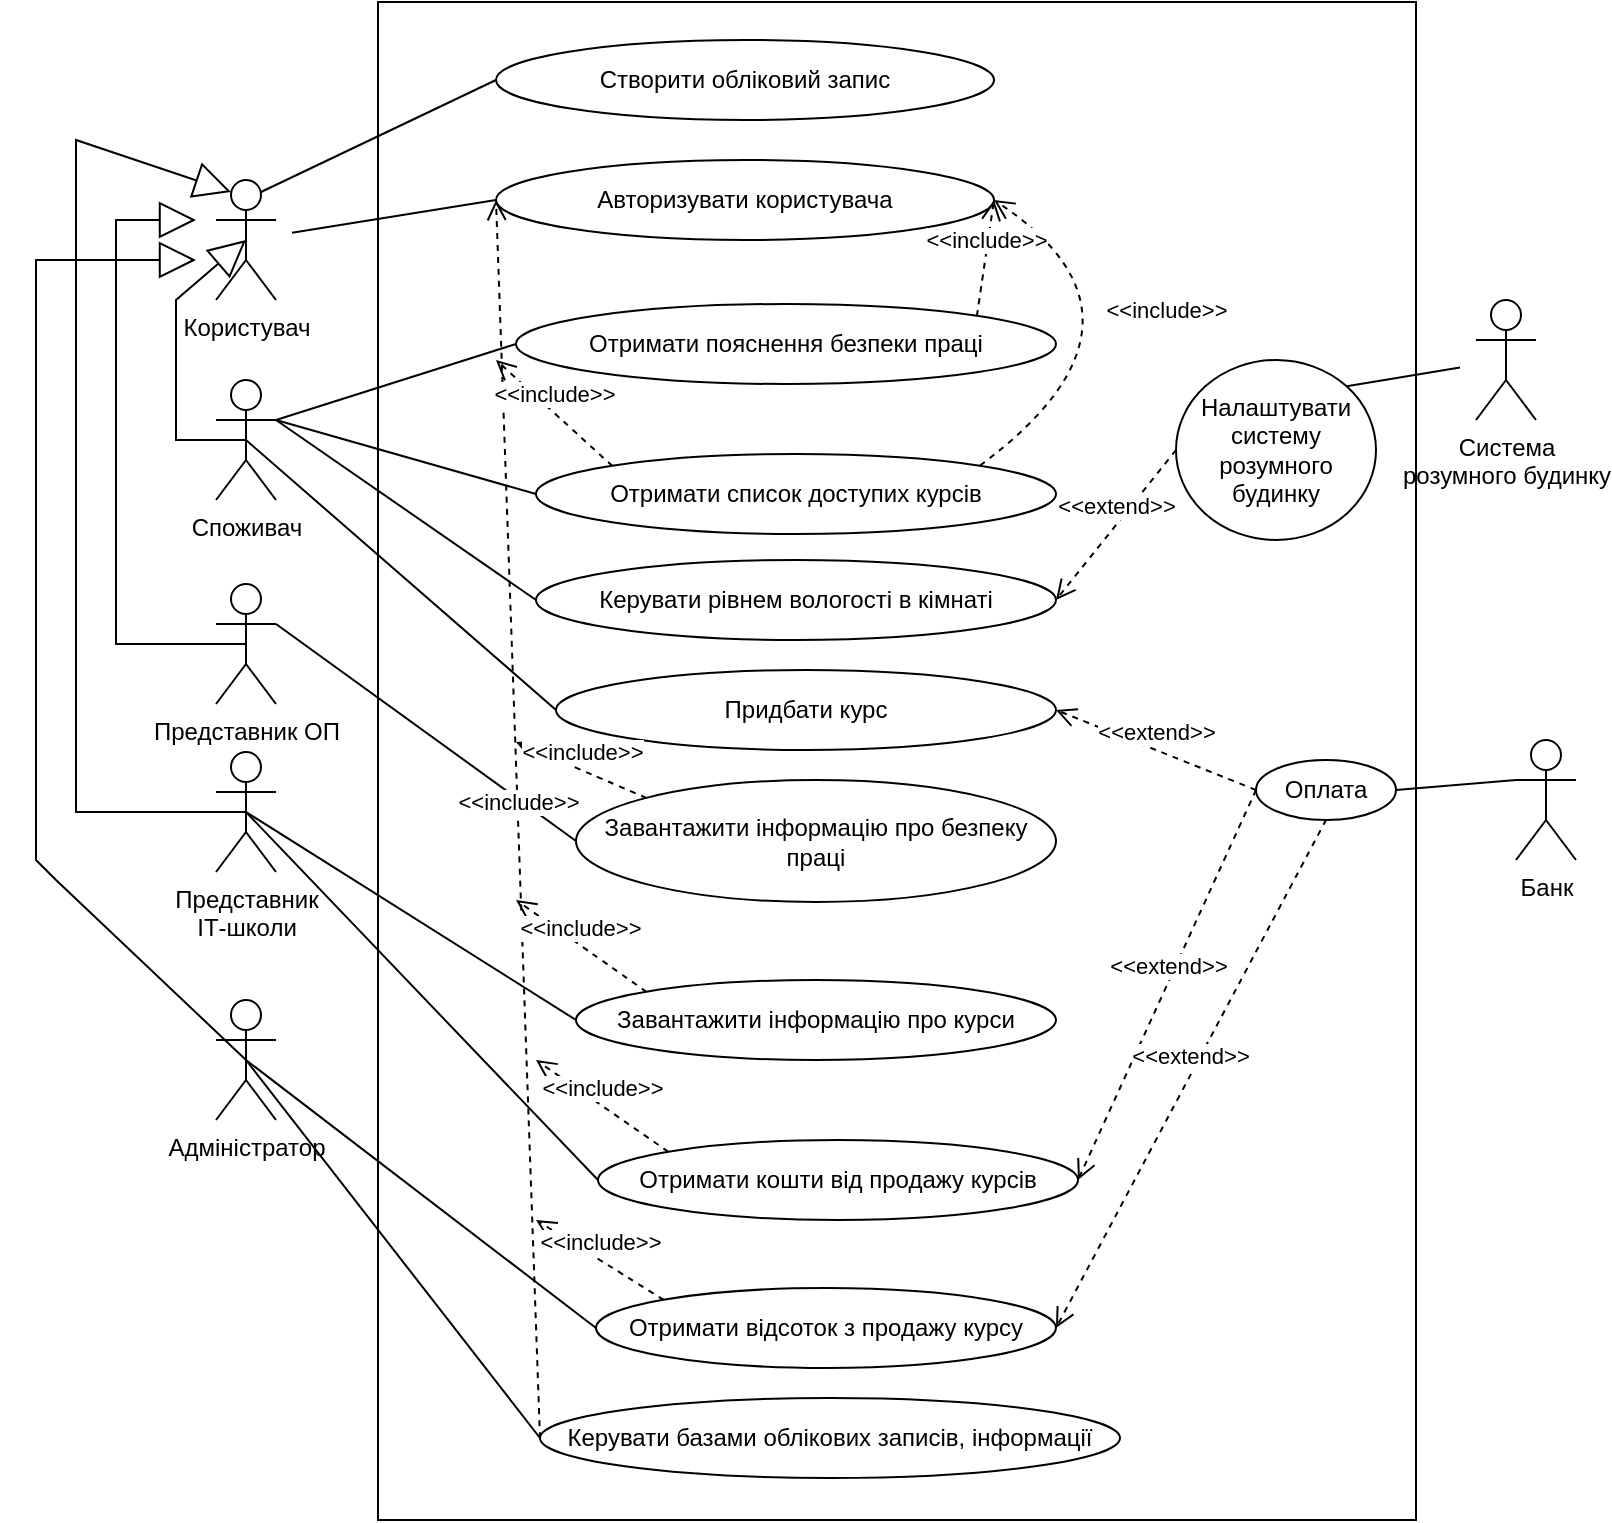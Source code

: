 <mxfile version="20.3.3" type="github"><diagram id="R2lEEEUBdFMjLlhIrx00" name="Page-1"><mxGraphModel dx="2676" dy="836" grid="1" gridSize="10" guides="1" tooltips="1" connect="1" arrows="1" fold="1" page="1" pageScale="1" pageWidth="850" pageHeight="1100" math="0" shadow="0" extFonts="Permanent Marker^https://fonts.googleapis.com/css?family=Permanent+Marker"><root><mxCell id="0"/><mxCell id="1" parent="0"/><mxCell id="h0V3ztl4tDLv-NRLHfPG-1" value="" style="rounded=0;whiteSpace=wrap;html=1;hachureGap=4;" parent="1" vertex="1"><mxGeometry x="171" y="1" width="519" height="759" as="geometry"/></mxCell><mxCell id="h0V3ztl4tDLv-NRLHfPG-2" value="Створити обліковий запис" style="ellipse;whiteSpace=wrap;html=1;hachureGap=4;" parent="1" vertex="1"><mxGeometry x="230" y="20" width="249" height="40" as="geometry"/></mxCell><mxCell id="h0V3ztl4tDLv-NRLHfPG-3" value="Авторизувати користувача" style="ellipse;whiteSpace=wrap;html=1;hachureGap=4;" parent="1" vertex="1"><mxGeometry x="230" y="80" width="249" height="40" as="geometry"/></mxCell><mxCell id="h0V3ztl4tDLv-NRLHfPG-4" value="Отримати пояснення безпеки праці" style="ellipse;whiteSpace=wrap;html=1;hachureGap=4;" parent="1" vertex="1"><mxGeometry x="240" y="152" width="270" height="40" as="geometry"/></mxCell><mxCell id="OBSnx6yacViyROL3t960-1" value="Завантажити інформацію про безпеку праці" style="ellipse;whiteSpace=wrap;html=1;hachureGap=4;" parent="1" vertex="1"><mxGeometry x="270" y="390" width="240" height="61" as="geometry"/></mxCell><mxCell id="OBSnx6yacViyROL3t960-3" value="Отримати список доступих курсів" style="ellipse;whiteSpace=wrap;html=1;hachureGap=4;" parent="1" vertex="1"><mxGeometry x="250" y="227" width="260" height="40" as="geometry"/></mxCell><mxCell id="OBSnx6yacViyROL3t960-4" value="Керувати рівнем вологості в кімнаті" style="ellipse;whiteSpace=wrap;html=1;hachureGap=4;" parent="1" vertex="1"><mxGeometry x="250" y="280" width="260" height="40" as="geometry"/></mxCell><mxCell id="OBSnx6yacViyROL3t960-5" value="Придбати курс" style="ellipse;whiteSpace=wrap;html=1;hachureGap=4;" parent="1" vertex="1"><mxGeometry x="260" y="335" width="250" height="40" as="geometry"/></mxCell><mxCell id="OBSnx6yacViyROL3t960-7" value="Отримати відсоток з продажу курсу" style="ellipse;whiteSpace=wrap;html=1;hachureGap=4;" parent="1" vertex="1"><mxGeometry x="280" y="644" width="230" height="40" as="geometry"/></mxCell><mxCell id="OBSnx6yacViyROL3t960-8" value="Керувати базами облікових записів, інформації" style="ellipse;whiteSpace=wrap;html=1;hachureGap=4;" parent="1" vertex="1"><mxGeometry x="252" y="699" width="290" height="40" as="geometry"/></mxCell><mxCell id="OBSnx6yacViyROL3t960-10" value="Завантажити інформацію про курси" style="ellipse;whiteSpace=wrap;html=1;hachureGap=4;" parent="1" vertex="1"><mxGeometry x="270" y="490" width="240" height="40" as="geometry"/></mxCell><mxCell id="OBSnx6yacViyROL3t960-11" value="Отримати кошти від продажу курсів" style="ellipse;whiteSpace=wrap;html=1;hachureGap=4;" parent="1" vertex="1"><mxGeometry x="281" y="570" width="240" height="40" as="geometry"/></mxCell><mxCell id="OBSnx6yacViyROL3t960-12" value="Налаштувати систему розумного будинку" style="ellipse;whiteSpace=wrap;html=1;hachureGap=4;" parent="1" vertex="1"><mxGeometry x="570" y="180" width="100" height="90" as="geometry"/></mxCell><mxCell id="OBSnx6yacViyROL3t960-14" value="Користувач" style="shape=umlActor;verticalLabelPosition=bottom;verticalAlign=top;html=1;outlineConnect=0;hachureGap=4;" parent="1" vertex="1"><mxGeometry x="90" y="90" width="30" height="60" as="geometry"/></mxCell><mxCell id="OBSnx6yacViyROL3t960-18" value="" style="endArrow=none;html=1;rounded=0;startSize=14;endSize=14;sourcePerimeterSpacing=8;targetPerimeterSpacing=8;curved=1;exitX=0.75;exitY=0.1;exitDx=0;exitDy=0;exitPerimeter=0;entryX=0;entryY=0.5;entryDx=0;entryDy=0;" parent="1" source="OBSnx6yacViyROL3t960-14" target="h0V3ztl4tDLv-NRLHfPG-2" edge="1"><mxGeometry width="50" height="50" relative="1" as="geometry"><mxPoint x="145" y="328" as="sourcePoint"/><mxPoint x="195" y="278" as="targetPoint"/></mxGeometry></mxCell><mxCell id="OBSnx6yacViyROL3t960-20" value="" style="endArrow=none;html=1;rounded=0;startSize=14;endSize=14;sourcePerimeterSpacing=8;targetPerimeterSpacing=8;curved=1;entryX=0;entryY=0.5;entryDx=0;entryDy=0;" parent="1" source="OBSnx6yacViyROL3t960-14" target="h0V3ztl4tDLv-NRLHfPG-3" edge="1"><mxGeometry width="50" height="50" relative="1" as="geometry"><mxPoint x="122.5" y="106" as="sourcePoint"/><mxPoint x="199" y="50" as="targetPoint"/></mxGeometry></mxCell><mxCell id="OBSnx6yacViyROL3t960-21" value="Споживач" style="shape=umlActor;verticalLabelPosition=bottom;verticalAlign=top;html=1;outlineConnect=0;hachureGap=4;" parent="1" vertex="1"><mxGeometry x="90" y="190" width="30" height="60" as="geometry"/></mxCell><mxCell id="OBSnx6yacViyROL3t960-22" value="" style="endArrow=none;html=1;rounded=0;startSize=14;endSize=14;sourcePerimeterSpacing=8;targetPerimeterSpacing=8;curved=1;entryX=0;entryY=0.5;entryDx=0;entryDy=0;exitX=1;exitY=0.333;exitDx=0;exitDy=0;exitPerimeter=0;" parent="1" source="OBSnx6yacViyROL3t960-21" target="h0V3ztl4tDLv-NRLHfPG-4" edge="1"><mxGeometry width="50" height="50" relative="1" as="geometry"><mxPoint x="138" y="124.524" as="sourcePoint"/><mxPoint x="199" y="110" as="targetPoint"/></mxGeometry></mxCell><mxCell id="OBSnx6yacViyROL3t960-23" value="" style="endArrow=none;html=1;rounded=0;startSize=14;endSize=14;sourcePerimeterSpacing=8;targetPerimeterSpacing=8;curved=1;entryX=0;entryY=0.5;entryDx=0;entryDy=0;exitX=1;exitY=0.333;exitDx=0;exitDy=0;exitPerimeter=0;" parent="1" source="OBSnx6yacViyROL3t960-21" target="OBSnx6yacViyROL3t960-3" edge="1"><mxGeometry width="50" height="50" relative="1" as="geometry"><mxPoint x="130" y="220" as="sourcePoint"/><mxPoint x="230" y="160" as="targetPoint"/></mxGeometry></mxCell><mxCell id="OBSnx6yacViyROL3t960-24" value="" style="endArrow=none;html=1;rounded=0;startSize=14;endSize=14;sourcePerimeterSpacing=8;targetPerimeterSpacing=8;curved=1;entryX=0;entryY=0.5;entryDx=0;entryDy=0;" parent="1" target="OBSnx6yacViyROL3t960-4" edge="1"><mxGeometry width="50" height="50" relative="1" as="geometry"><mxPoint x="120" y="210" as="sourcePoint"/><mxPoint x="240" y="170" as="targetPoint"/></mxGeometry></mxCell><mxCell id="OBSnx6yacViyROL3t960-25" value="" style="endArrow=none;html=1;rounded=0;startSize=14;endSize=14;sourcePerimeterSpacing=8;targetPerimeterSpacing=8;curved=1;entryX=0;entryY=0.5;entryDx=0;entryDy=0;exitX=0.5;exitY=0.5;exitDx=0;exitDy=0;exitPerimeter=0;" parent="1" source="OBSnx6yacViyROL3t960-21" target="OBSnx6yacViyROL3t960-5" edge="1"><mxGeometry width="50" height="50" relative="1" as="geometry"><mxPoint x="150" y="240" as="sourcePoint"/><mxPoint x="250" y="180" as="targetPoint"/></mxGeometry></mxCell><mxCell id="OBSnx6yacViyROL3t960-26" value="Представник ОП" style="shape=umlActor;verticalLabelPosition=bottom;verticalAlign=top;html=1;outlineConnect=0;hachureGap=4;" parent="1" vertex="1"><mxGeometry x="90" y="292" width="30" height="60" as="geometry"/></mxCell><mxCell id="OBSnx6yacViyROL3t960-27" value="" style="endArrow=none;html=1;rounded=0;startSize=14;endSize=14;sourcePerimeterSpacing=8;targetPerimeterSpacing=8;curved=1;entryX=0;entryY=0.5;entryDx=0;entryDy=0;exitX=1;exitY=0.333;exitDx=0;exitDy=0;exitPerimeter=0;" parent="1" source="OBSnx6yacViyROL3t960-26" target="OBSnx6yacViyROL3t960-1" edge="1"><mxGeometry width="50" height="50" relative="1" as="geometry"><mxPoint x="115" y="230" as="sourcePoint"/><mxPoint x="230" y="320" as="targetPoint"/></mxGeometry></mxCell><mxCell id="OBSnx6yacViyROL3t960-28" value="" style="endArrow=none;html=1;rounded=0;startSize=14;endSize=14;sourcePerimeterSpacing=8;targetPerimeterSpacing=8;curved=1;entryX=0;entryY=0.5;entryDx=0;entryDy=0;exitX=0.5;exitY=0.5;exitDx=0;exitDy=0;exitPerimeter=0;" parent="1" source="OBSnx6yacViyROL3t960-30" target="OBSnx6yacViyROL3t960-10" edge="1"><mxGeometry width="50" height="50" relative="1" as="geometry"><mxPoint x="125" y="240" as="sourcePoint"/><mxPoint x="240" y="330" as="targetPoint"/></mxGeometry></mxCell><mxCell id="OBSnx6yacViyROL3t960-30" value="Представник &lt;br&gt;ІТ-школи" style="shape=umlActor;verticalLabelPosition=bottom;verticalAlign=top;html=1;outlineConnect=0;hachureGap=4;" parent="1" vertex="1"><mxGeometry x="90" y="376" width="30" height="60" as="geometry"/></mxCell><mxCell id="OBSnx6yacViyROL3t960-32" value="" style="endArrow=none;html=1;rounded=0;startSize=14;endSize=14;sourcePerimeterSpacing=8;targetPerimeterSpacing=8;curved=1;entryX=0;entryY=0.5;entryDx=0;entryDy=0;exitX=0.5;exitY=0.5;exitDx=0;exitDy=0;exitPerimeter=0;" parent="1" source="OBSnx6yacViyROL3t960-30" target="OBSnx6yacViyROL3t960-11" edge="1"><mxGeometry width="50" height="50" relative="1" as="geometry"><mxPoint x="115" y="416" as="sourcePoint"/><mxPoint x="230" y="420" as="targetPoint"/></mxGeometry></mxCell><mxCell id="OBSnx6yacViyROL3t960-33" value="Адміністратор" style="shape=umlActor;verticalLabelPosition=bottom;verticalAlign=top;html=1;outlineConnect=0;hachureGap=4;" parent="1" vertex="1"><mxGeometry x="90" y="500" width="30" height="60" as="geometry"/></mxCell><mxCell id="OBSnx6yacViyROL3t960-34" value="" style="endArrow=none;html=1;rounded=0;startSize=14;endSize=14;sourcePerimeterSpacing=8;targetPerimeterSpacing=8;curved=1;entryX=0;entryY=0.5;entryDx=0;entryDy=0;exitX=0.5;exitY=0.5;exitDx=0;exitDy=0;exitPerimeter=0;" parent="1" source="OBSnx6yacViyROL3t960-33" target="OBSnx6yacViyROL3t960-7" edge="1"><mxGeometry width="50" height="50" relative="1" as="geometry"><mxPoint x="115" y="416.0" as="sourcePoint"/><mxPoint x="230.0" y="470" as="targetPoint"/></mxGeometry></mxCell><mxCell id="OBSnx6yacViyROL3t960-35" value="" style="endArrow=none;html=1;rounded=0;startSize=14;endSize=14;sourcePerimeterSpacing=8;targetPerimeterSpacing=8;curved=1;entryX=0;entryY=0.5;entryDx=0;entryDy=0;exitX=0.5;exitY=0.5;exitDx=0;exitDy=0;exitPerimeter=0;" parent="1" source="OBSnx6yacViyROL3t960-33" target="OBSnx6yacViyROL3t960-8" edge="1"><mxGeometry width="50" height="50" relative="1" as="geometry"><mxPoint x="115" y="540" as="sourcePoint"/><mxPoint x="230.0" y="530" as="targetPoint"/></mxGeometry></mxCell><mxCell id="OBSnx6yacViyROL3t960-36" value="Система &lt;br&gt;розумного будинку" style="shape=umlActor;verticalLabelPosition=bottom;verticalAlign=top;html=1;outlineConnect=0;hachureGap=4;" parent="1" vertex="1"><mxGeometry x="720" y="150" width="30" height="60" as="geometry"/></mxCell><mxCell id="OBSnx6yacViyROL3t960-37" value="Банк" style="shape=umlActor;verticalLabelPosition=bottom;verticalAlign=top;html=1;outlineConnect=0;hachureGap=4;" parent="1" vertex="1"><mxGeometry x="740" y="370" width="30" height="60" as="geometry"/></mxCell><mxCell id="OBSnx6yacViyROL3t960-38" value="Оплата" style="ellipse;whiteSpace=wrap;html=1;hachureGap=4;" parent="1" vertex="1"><mxGeometry x="610" y="380" width="70" height="30" as="geometry"/></mxCell><mxCell id="OBSnx6yacViyROL3t960-39" value="" style="endArrow=none;html=1;rounded=0;startSize=14;endSize=14;sourcePerimeterSpacing=8;targetPerimeterSpacing=8;curved=1;exitX=1;exitY=0;exitDx=0;exitDy=0;" parent="1" source="OBSnx6yacViyROL3t960-12" target="OBSnx6yacViyROL3t960-36" edge="1"><mxGeometry width="50" height="50" relative="1" as="geometry"><mxPoint x="130" y="220" as="sourcePoint"/><mxPoint x="230.0" y="265" as="targetPoint"/></mxGeometry></mxCell><mxCell id="OBSnx6yacViyROL3t960-40" value="" style="endArrow=none;html=1;rounded=0;startSize=14;endSize=14;sourcePerimeterSpacing=8;targetPerimeterSpacing=8;curved=1;exitX=1;exitY=0.5;exitDx=0;exitDy=0;entryX=0;entryY=0.333;entryDx=0;entryDy=0;entryPerimeter=0;" parent="1" source="OBSnx6yacViyROL3t960-38" target="OBSnx6yacViyROL3t960-37" edge="1"><mxGeometry width="50" height="50" relative="1" as="geometry"><mxPoint x="646.537" y="281.467" as="sourcePoint"/><mxPoint x="722" y="211.366" as="targetPoint"/></mxGeometry></mxCell><mxCell id="OBSnx6yacViyROL3t960-42" value="&amp;lt;&amp;lt;extend&amp;gt;&amp;gt;" style="html=1;verticalAlign=bottom;endArrow=open;dashed=1;endSize=8;rounded=0;sourcePerimeterSpacing=8;targetPerimeterSpacing=8;curved=1;exitX=0;exitY=0.5;exitDx=0;exitDy=0;entryX=1;entryY=0.5;entryDx=0;entryDy=0;" parent="1" source="OBSnx6yacViyROL3t960-38" target="OBSnx6yacViyROL3t960-5" edge="1"><mxGeometry relative="1" as="geometry"><mxPoint x="410" y="360" as="sourcePoint"/><mxPoint x="330" y="360" as="targetPoint"/></mxGeometry></mxCell><mxCell id="OBSnx6yacViyROL3t960-43" value="&amp;lt;&amp;lt;extend&amp;gt;&amp;gt;" style="html=1;verticalAlign=bottom;endArrow=open;dashed=1;endSize=8;rounded=0;sourcePerimeterSpacing=8;targetPerimeterSpacing=8;curved=1;exitX=0;exitY=0.5;exitDx=0;exitDy=0;entryX=1;entryY=0.5;entryDx=0;entryDy=0;" parent="1" source="OBSnx6yacViyROL3t960-38" target="OBSnx6yacViyROL3t960-11" edge="1"><mxGeometry relative="1" as="geometry"><mxPoint x="570" y="415" as="sourcePoint"/><mxPoint x="520.0" y="320" as="targetPoint"/></mxGeometry></mxCell><mxCell id="OBSnx6yacViyROL3t960-44" value="&amp;lt;&amp;lt;extend&amp;gt;&amp;gt;" style="html=1;verticalAlign=bottom;endArrow=open;dashed=1;endSize=8;rounded=0;sourcePerimeterSpacing=8;targetPerimeterSpacing=8;curved=1;exitX=0.5;exitY=1;exitDx=0;exitDy=0;entryX=1;entryY=0.5;entryDx=0;entryDy=0;" parent="1" source="OBSnx6yacViyROL3t960-38" target="OBSnx6yacViyROL3t960-7" edge="1"><mxGeometry relative="1" as="geometry"><mxPoint x="580" y="425" as="sourcePoint"/><mxPoint x="530.0" y="330" as="targetPoint"/></mxGeometry></mxCell><mxCell id="OBSnx6yacViyROL3t960-45" value="&amp;lt;&amp;lt;extend&amp;gt;&amp;gt;" style="html=1;verticalAlign=bottom;endArrow=open;dashed=1;endSize=8;rounded=0;sourcePerimeterSpacing=8;targetPerimeterSpacing=8;curved=1;exitX=0;exitY=0.5;exitDx=0;exitDy=0;entryX=1;entryY=0.5;entryDx=0;entryDy=0;" parent="1" source="OBSnx6yacViyROL3t960-12" target="OBSnx6yacViyROL3t960-4" edge="1"><mxGeometry relative="1" as="geometry"><mxPoint x="590" y="435" as="sourcePoint"/><mxPoint x="540.0" y="340" as="targetPoint"/></mxGeometry></mxCell><mxCell id="OBSnx6yacViyROL3t960-46" value="&amp;lt;&amp;lt;include&amp;gt;&amp;gt;" style="html=1;verticalAlign=bottom;endArrow=open;dashed=1;endSize=8;rounded=0;sourcePerimeterSpacing=8;targetPerimeterSpacing=8;curved=1;exitX=0;exitY=0.5;exitDx=0;exitDy=0;entryX=0;entryY=0.5;entryDx=0;entryDy=0;" parent="1" source="OBSnx6yacViyROL3t960-8" target="h0V3ztl4tDLv-NRLHfPG-3" edge="1"><mxGeometry relative="1" as="geometry"><mxPoint x="252" y="580" as="sourcePoint"/><mxPoint x="117.0" y="690" as="targetPoint"/></mxGeometry></mxCell><mxCell id="OBSnx6yacViyROL3t960-49" value="&amp;lt;&amp;lt;include&amp;gt;&amp;gt;" style="html=1;verticalAlign=bottom;endArrow=open;dashed=1;endSize=8;rounded=0;sourcePerimeterSpacing=8;targetPerimeterSpacing=8;curved=1;exitX=0;exitY=0;exitDx=0;exitDy=0;" parent="1" source="OBSnx6yacViyROL3t960-7" edge="1"><mxGeometry relative="1" as="geometry"><mxPoint x="280" y="520" as="sourcePoint"/><mxPoint x="250" y="610" as="targetPoint"/></mxGeometry></mxCell><mxCell id="OBSnx6yacViyROL3t960-50" value="&amp;lt;&amp;lt;include&amp;gt;&amp;gt;" style="html=1;verticalAlign=bottom;endArrow=open;dashed=1;endSize=8;rounded=0;sourcePerimeterSpacing=8;targetPerimeterSpacing=8;curved=1;exitX=0;exitY=0;exitDx=0;exitDy=0;" parent="1" source="OBSnx6yacViyROL3t960-11" edge="1"><mxGeometry relative="1" as="geometry"><mxPoint x="272.0" y="593" as="sourcePoint"/><mxPoint x="250" y="530" as="targetPoint"/></mxGeometry></mxCell><mxCell id="OBSnx6yacViyROL3t960-51" value="&amp;lt;&amp;lt;include&amp;gt;&amp;gt;" style="html=1;verticalAlign=bottom;endArrow=open;dashed=1;endSize=8;rounded=0;sourcePerimeterSpacing=8;targetPerimeterSpacing=8;curved=1;exitX=0;exitY=0;exitDx=0;exitDy=0;" parent="1" source="OBSnx6yacViyROL3t960-10" edge="1"><mxGeometry relative="1" as="geometry"><mxPoint x="315.147" y="455.858" as="sourcePoint"/><mxPoint x="240" y="450" as="targetPoint"/></mxGeometry></mxCell><mxCell id="OBSnx6yacViyROL3t960-56" value="&amp;lt;&amp;lt;include&amp;gt;&amp;gt;" style="html=1;verticalAlign=bottom;endArrow=open;dashed=1;endSize=8;rounded=0;sourcePerimeterSpacing=8;targetPerimeterSpacing=8;curved=1;exitX=0;exitY=0;exitDx=0;exitDy=0;" parent="1" source="OBSnx6yacViyROL3t960-1" edge="1"><mxGeometry relative="1" as="geometry"><mxPoint x="315.147" y="416.858" as="sourcePoint"/><mxPoint x="240" y="371" as="targetPoint"/></mxGeometry></mxCell><mxCell id="OBSnx6yacViyROL3t960-57" value="&amp;lt;&amp;lt;include&amp;gt;&amp;gt;" style="html=1;verticalAlign=bottom;endArrow=open;dashed=1;endSize=8;rounded=0;sourcePerimeterSpacing=8;targetPerimeterSpacing=8;curved=1;exitX=0;exitY=0;exitDx=0;exitDy=0;" parent="1" source="OBSnx6yacViyROL3t960-3" edge="1"><mxGeometry relative="1" as="geometry"><mxPoint x="325.147" y="515.858" as="sourcePoint"/><mxPoint x="230" y="180" as="targetPoint"/></mxGeometry></mxCell><mxCell id="OBSnx6yacViyROL3t960-58" value="&amp;lt;&amp;lt;include&amp;gt;&amp;gt;" style="html=1;verticalAlign=bottom;endArrow=open;dashed=1;endSize=8;rounded=0;sourcePerimeterSpacing=8;targetPerimeterSpacing=8;curved=1;exitX=1;exitY=0;exitDx=0;exitDy=0;entryX=1;entryY=0.5;entryDx=0;entryDy=0;" parent="1" source="OBSnx6yacViyROL3t960-3" target="h0V3ztl4tDLv-NRLHfPG-3" edge="1"><mxGeometry relative="1" as="geometry"><mxPoint x="335.147" y="525.858" as="sourcePoint"/><mxPoint x="270" y="480" as="targetPoint"/><Array as="points"><mxPoint x="570" y="160"/></Array></mxGeometry></mxCell><mxCell id="OBSnx6yacViyROL3t960-59" value="&amp;lt;&amp;lt;include&amp;gt;&amp;gt;" style="html=1;verticalAlign=bottom;endArrow=open;dashed=1;endSize=8;rounded=0;sourcePerimeterSpacing=8;targetPerimeterSpacing=8;curved=1;exitX=1;exitY=0;exitDx=0;exitDy=0;entryX=1;entryY=0.5;entryDx=0;entryDy=0;" parent="1" source="h0V3ztl4tDLv-NRLHfPG-4" target="h0V3ztl4tDLv-NRLHfPG-3" edge="1"><mxGeometry relative="1" as="geometry"><mxPoint x="345.147" y="535.858" as="sourcePoint"/><mxPoint x="280" y="490" as="targetPoint"/></mxGeometry></mxCell><mxCell id="5WiaPrUSaJLIBL9e7oTC-1" value="" style="endArrow=block;endSize=16;endFill=0;html=1;rounded=0;exitX=0.5;exitY=0.5;exitDx=0;exitDy=0;exitPerimeter=0;entryX=0.5;entryY=0.5;entryDx=0;entryDy=0;entryPerimeter=0;" edge="1" parent="1" source="OBSnx6yacViyROL3t960-21" target="OBSnx6yacViyROL3t960-14"><mxGeometry width="160" relative="1" as="geometry"><mxPoint x="-80" y="219.71" as="sourcePoint"/><mxPoint x="80" y="219.71" as="targetPoint"/><Array as="points"><mxPoint x="70" y="220"/><mxPoint x="70" y="190"/><mxPoint x="70" y="160"/><mxPoint x="70" y="150"/></Array></mxGeometry></mxCell><mxCell id="5WiaPrUSaJLIBL9e7oTC-2" value="" style="endArrow=block;endSize=16;endFill=0;html=1;rounded=0;exitX=0.5;exitY=0.5;exitDx=0;exitDy=0;exitPerimeter=0;" edge="1" parent="1" source="OBSnx6yacViyROL3t960-26"><mxGeometry width="160" relative="1" as="geometry"><mxPoint x="-15" y="320" as="sourcePoint"/><mxPoint x="80" y="110" as="targetPoint"/><Array as="points"><mxPoint x="40" y="322"/><mxPoint x="40" y="250"/><mxPoint x="40" y="110"/></Array></mxGeometry></mxCell><mxCell id="5WiaPrUSaJLIBL9e7oTC-4" value="" style="endArrow=block;endSize=16;endFill=0;html=1;rounded=0;exitX=0.5;exitY=0.5;exitDx=0;exitDy=0;exitPerimeter=0;entryX=0.25;entryY=0.1;entryDx=0;entryDy=0;entryPerimeter=0;" edge="1" parent="1" source="OBSnx6yacViyROL3t960-30" target="OBSnx6yacViyROL3t960-14"><mxGeometry width="160" relative="1" as="geometry"><mxPoint x="15" y="370" as="sourcePoint"/><mxPoint x="-40" y="170" as="targetPoint"/><Array as="points"><mxPoint x="20" y="406"/><mxPoint x="20" y="70"/></Array></mxGeometry></mxCell><mxCell id="5WiaPrUSaJLIBL9e7oTC-5" value="" style="endArrow=block;endSize=16;endFill=0;html=1;rounded=0;exitX=0.5;exitY=0.5;exitDx=0;exitDy=0;exitPerimeter=0;" edge="1" parent="1" source="OBSnx6yacViyROL3t960-33"><mxGeometry width="160" relative="1" as="geometry"><mxPoint x="-15" y="400" as="sourcePoint"/><mxPoint x="80" y="130" as="targetPoint"/><Array as="points"><mxPoint x="10" y="440"/><mxPoint y="430"/><mxPoint y="400"/><mxPoint y="130"/></Array></mxGeometry></mxCell></root></mxGraphModel></diagram></mxfile>